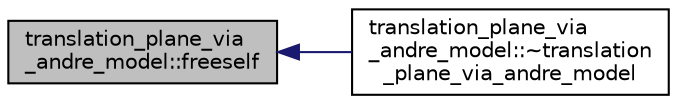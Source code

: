 digraph "translation_plane_via_andre_model::freeself"
{
  edge [fontname="Helvetica",fontsize="10",labelfontname="Helvetica",labelfontsize="10"];
  node [fontname="Helvetica",fontsize="10",shape=record];
  rankdir="LR";
  Node1996 [label="translation_plane_via\l_andre_model::freeself",height=0.2,width=0.4,color="black", fillcolor="grey75", style="filled", fontcolor="black"];
  Node1996 -> Node1997 [dir="back",color="midnightblue",fontsize="10",style="solid",fontname="Helvetica"];
  Node1997 [label="translation_plane_via\l_andre_model::~translation\l_plane_via_andre_model",height=0.2,width=0.4,color="black", fillcolor="white", style="filled",URL="$d1/dcc/classtranslation__plane__via__andre__model.html#a73f07f56788e247084cb6ace667f0ca3"];
}

